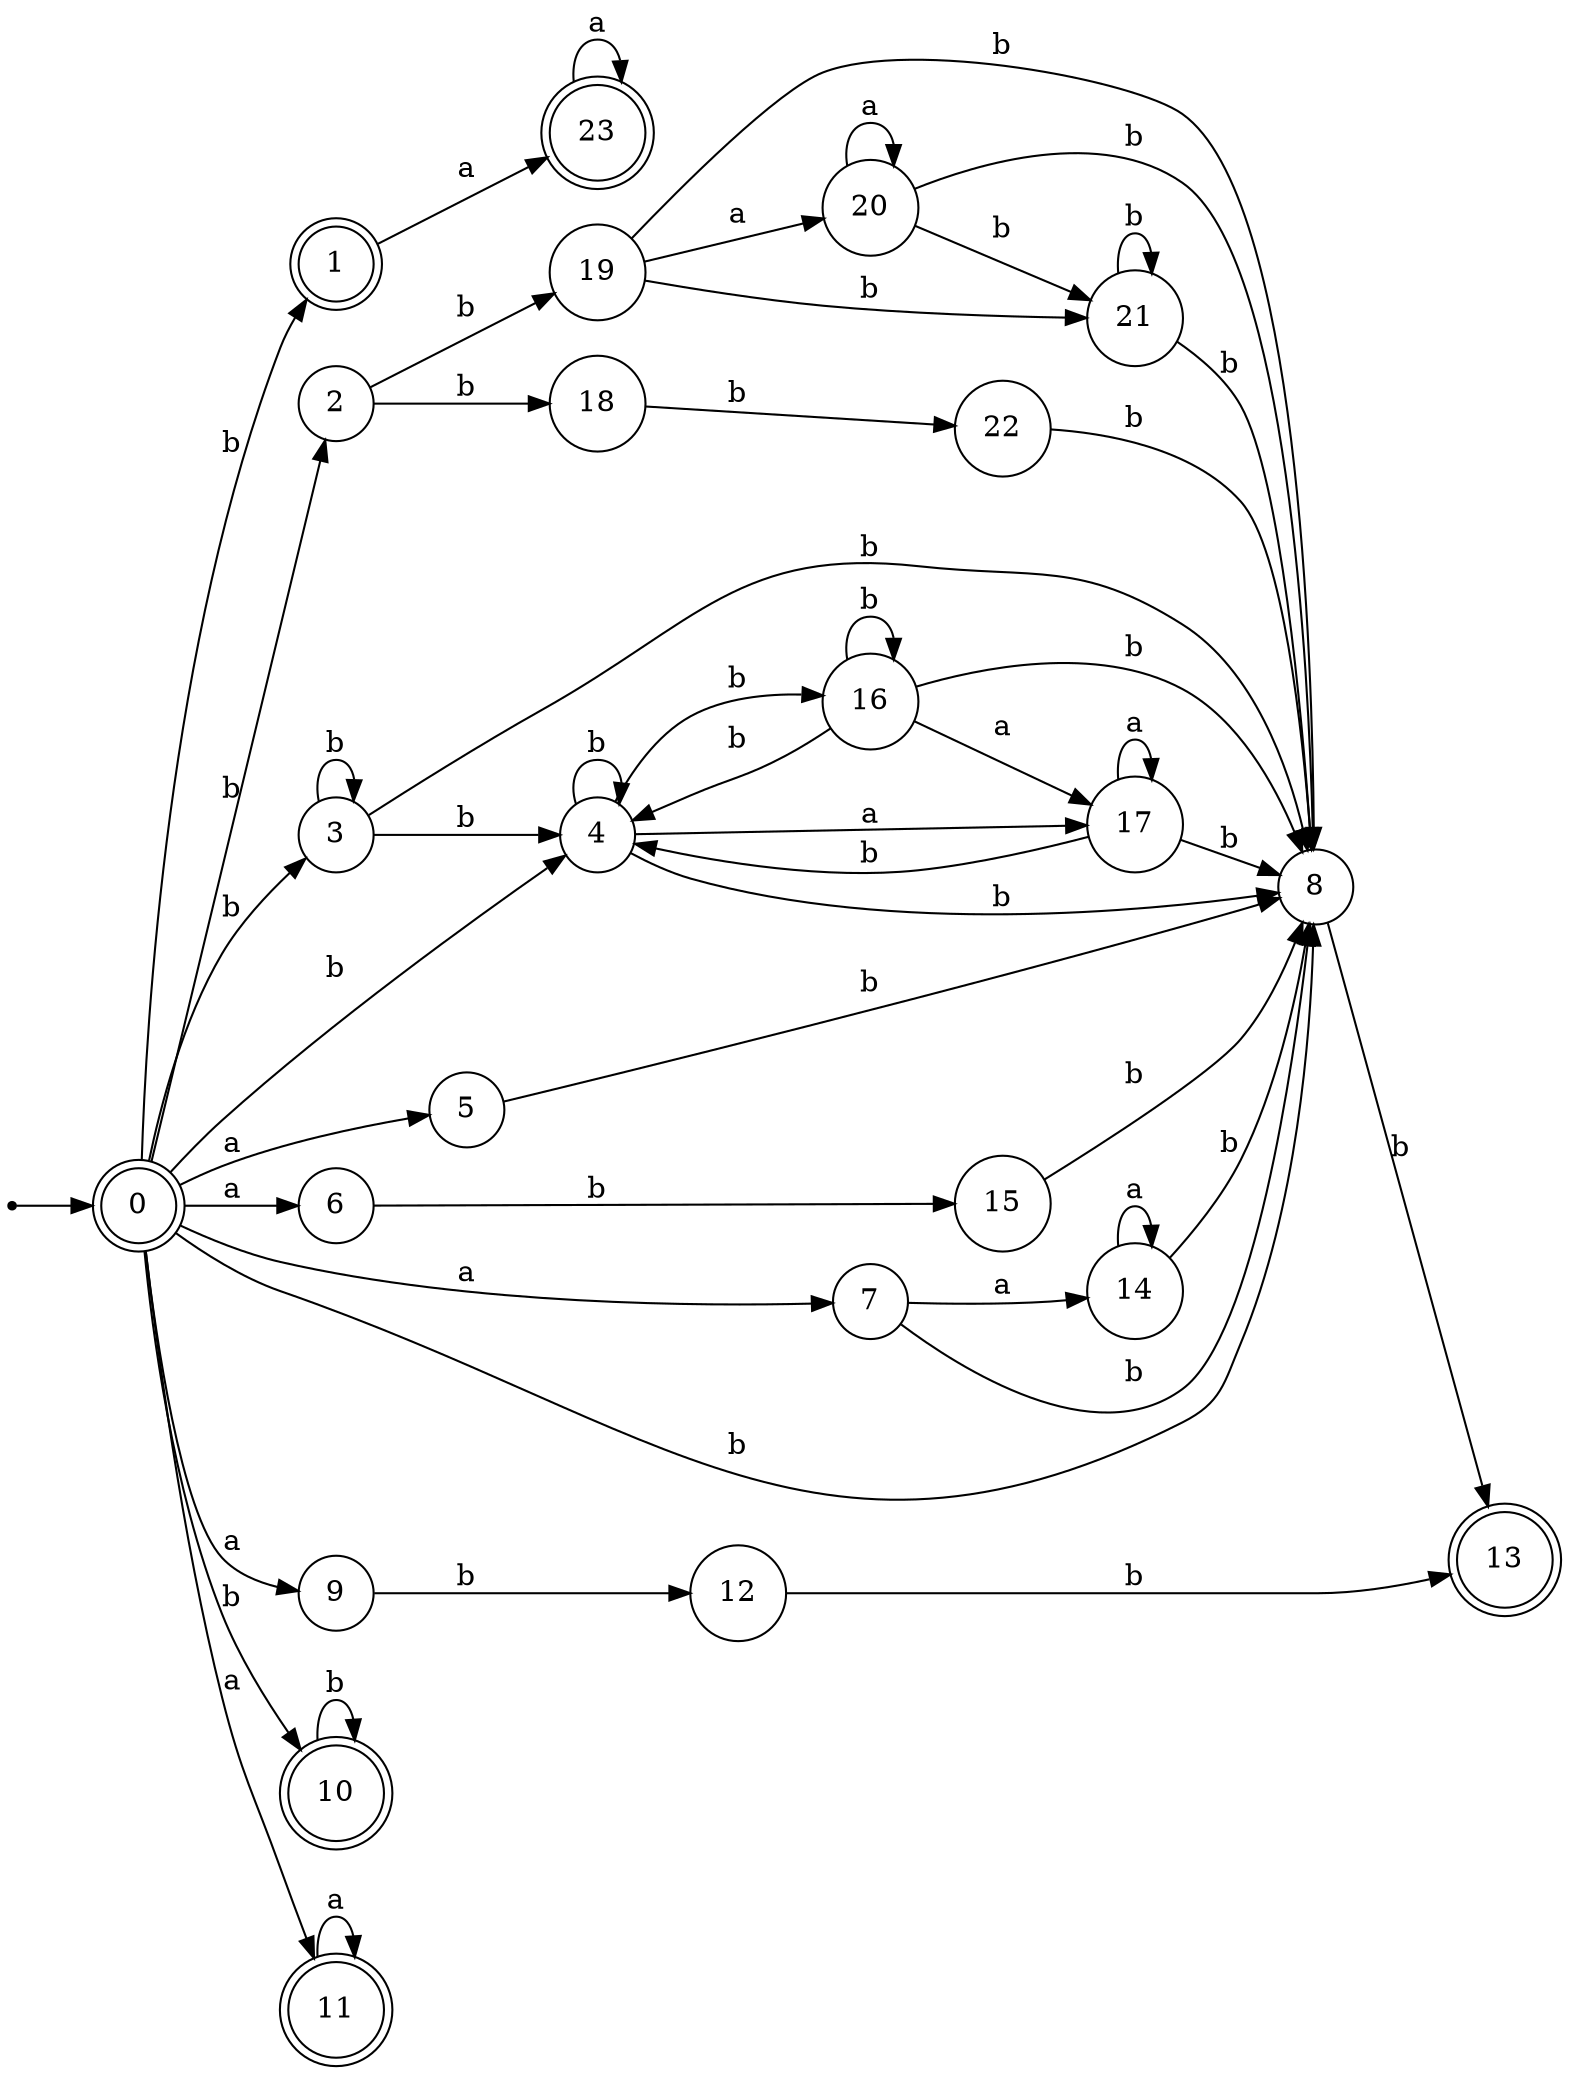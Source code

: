 digraph finite_state_machine {
rankdir=LR;
size="20,20";
node [shape = point]; "dummy0"
node [shape = doublecircle]; "0";"dummy0" -> "0";
node [shape = doublecircle]; "1";node [shape = circle]; "2";
node [shape = circle]; "3";
node [shape = circle]; "4";
node [shape = circle]; "5";
node [shape = circle]; "6";
node [shape = circle]; "7";
node [shape = circle]; "8";
node [shape = circle]; "9";
node [shape = doublecircle]; "10";node [shape = doublecircle]; "11";node [shape = circle]; "12";
node [shape = doublecircle]; "13";node [shape = circle]; "14";
node [shape = circle]; "15";
node [shape = circle]; "16";
node [shape = circle]; "17";
node [shape = circle]; "18";
node [shape = circle]; "19";
node [shape = circle]; "20";
node [shape = circle]; "21";
node [shape = circle]; "22";
node [shape = doublecircle]; "23";"0" -> "1" [label = "b"];
 "0" -> "2" [label = "b"];
 "0" -> "3" [label = "b"];
 "0" -> "4" [label = "b"];
 "0" -> "8" [label = "b"];
 "0" -> "10" [label = "b"];
 "0" -> "5" [label = "a"];
 "0" -> "6" [label = "a"];
 "0" -> "7" [label = "a"];
 "0" -> "9" [label = "a"];
 "0" -> "11" [label = "a"];
 "11" -> "11" [label = "a"];
 "10" -> "10" [label = "b"];
 "9" -> "12" [label = "b"];
 "12" -> "13" [label = "b"];
 "8" -> "13" [label = "b"];
 "7" -> "14" [label = "a"];
 "7" -> "8" [label = "b"];
 "14" -> "14" [label = "a"];
 "14" -> "8" [label = "b"];
 "6" -> "15" [label = "b"];
 "15" -> "8" [label = "b"];
 "5" -> "8" [label = "b"];
 "4" -> "16" [label = "b"];
 "4" -> "8" [label = "b"];
 "4" -> "4" [label = "b"];
 "4" -> "17" [label = "a"];
 "17" -> "17" [label = "a"];
 "17" -> "8" [label = "b"];
 "17" -> "4" [label = "b"];
 "16" -> "16" [label = "b"];
 "16" -> "8" [label = "b"];
 "16" -> "4" [label = "b"];
 "16" -> "17" [label = "a"];
 "3" -> "8" [label = "b"];
 "3" -> "3" [label = "b"];
 "3" -> "4" [label = "b"];
 "2" -> "18" [label = "b"];
 "2" -> "19" [label = "b"];
 "19" -> "20" [label = "a"];
 "19" -> "8" [label = "b"];
 "19" -> "21" [label = "b"];
 "21" -> "8" [label = "b"];
 "21" -> "21" [label = "b"];
 "20" -> "20" [label = "a"];
 "20" -> "8" [label = "b"];
 "20" -> "21" [label = "b"];
 "18" -> "22" [label = "b"];
 "22" -> "8" [label = "b"];
 "1" -> "23" [label = "a"];
 "23" -> "23" [label = "a"];
 }

